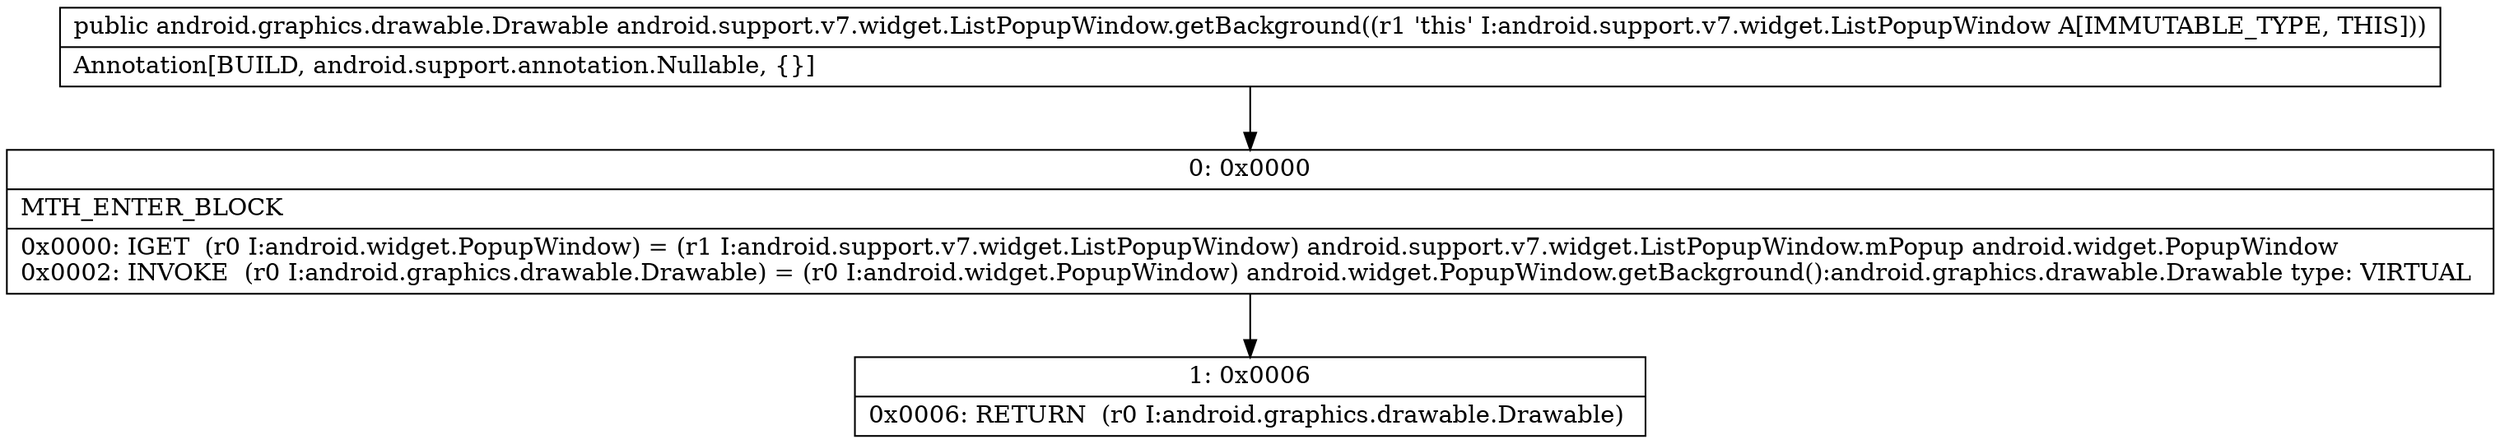 digraph "CFG forandroid.support.v7.widget.ListPopupWindow.getBackground()Landroid\/graphics\/drawable\/Drawable;" {
Node_0 [shape=record,label="{0\:\ 0x0000|MTH_ENTER_BLOCK\l|0x0000: IGET  (r0 I:android.widget.PopupWindow) = (r1 I:android.support.v7.widget.ListPopupWindow) android.support.v7.widget.ListPopupWindow.mPopup android.widget.PopupWindow \l0x0002: INVOKE  (r0 I:android.graphics.drawable.Drawable) = (r0 I:android.widget.PopupWindow) android.widget.PopupWindow.getBackground():android.graphics.drawable.Drawable type: VIRTUAL \l}"];
Node_1 [shape=record,label="{1\:\ 0x0006|0x0006: RETURN  (r0 I:android.graphics.drawable.Drawable) \l}"];
MethodNode[shape=record,label="{public android.graphics.drawable.Drawable android.support.v7.widget.ListPopupWindow.getBackground((r1 'this' I:android.support.v7.widget.ListPopupWindow A[IMMUTABLE_TYPE, THIS]))  | Annotation[BUILD, android.support.annotation.Nullable, \{\}]\l}"];
MethodNode -> Node_0;
Node_0 -> Node_1;
}

